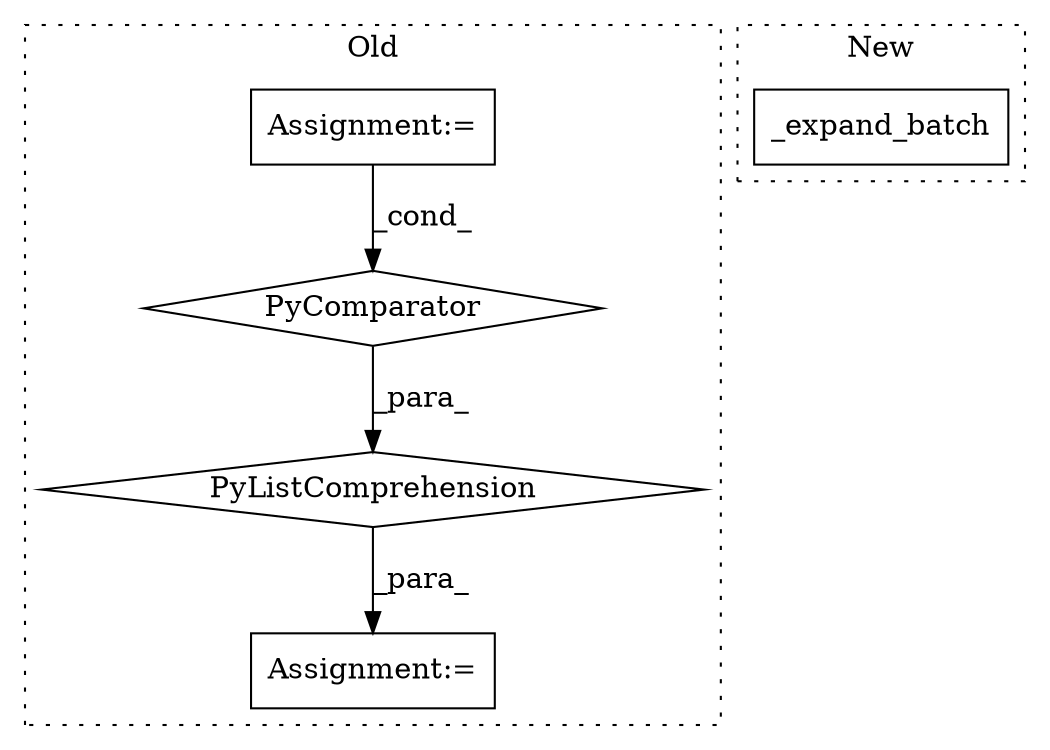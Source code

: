 digraph G {
subgraph cluster0 {
1 [label="PyComparator" a="113" s="17204" l="51" shape="diamond"];
3 [label="PyListComprehension" a="109" s="17082" l="181" shape="diamond"];
4 [label="Assignment:=" a="7" s="16891" l="1" shape="box"];
5 [label="Assignment:=" a="7" s="17059" l="1" shape="box"];
label = "Old";
style="dotted";
}
subgraph cluster1 {
2 [label="_expand_batch" a="32" s="14826,14865" l="14,1" shape="box"];
label = "New";
style="dotted";
}
1 -> 3 [label="_para_"];
3 -> 5 [label="_para_"];
4 -> 1 [label="_cond_"];
}